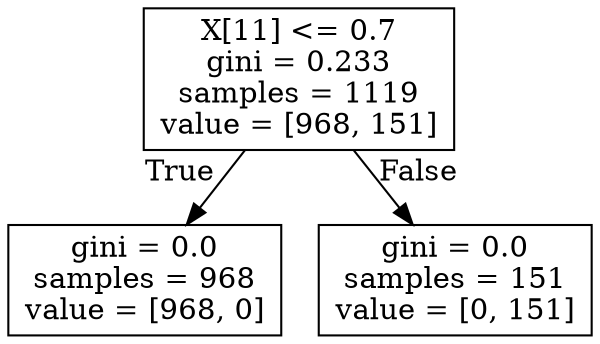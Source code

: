 digraph Tree {
node [shape=box] ;
0 [label="X[11] <= 0.7\ngini = 0.233\nsamples = 1119\nvalue = [968, 151]"] ;
1 [label="gini = 0.0\nsamples = 968\nvalue = [968, 0]"] ;
0 -> 1 [labeldistance=2.5, labelangle=45, headlabel="True"] ;
2 [label="gini = 0.0\nsamples = 151\nvalue = [0, 151]"] ;
0 -> 2 [labeldistance=2.5, labelangle=-45, headlabel="False"] ;
}